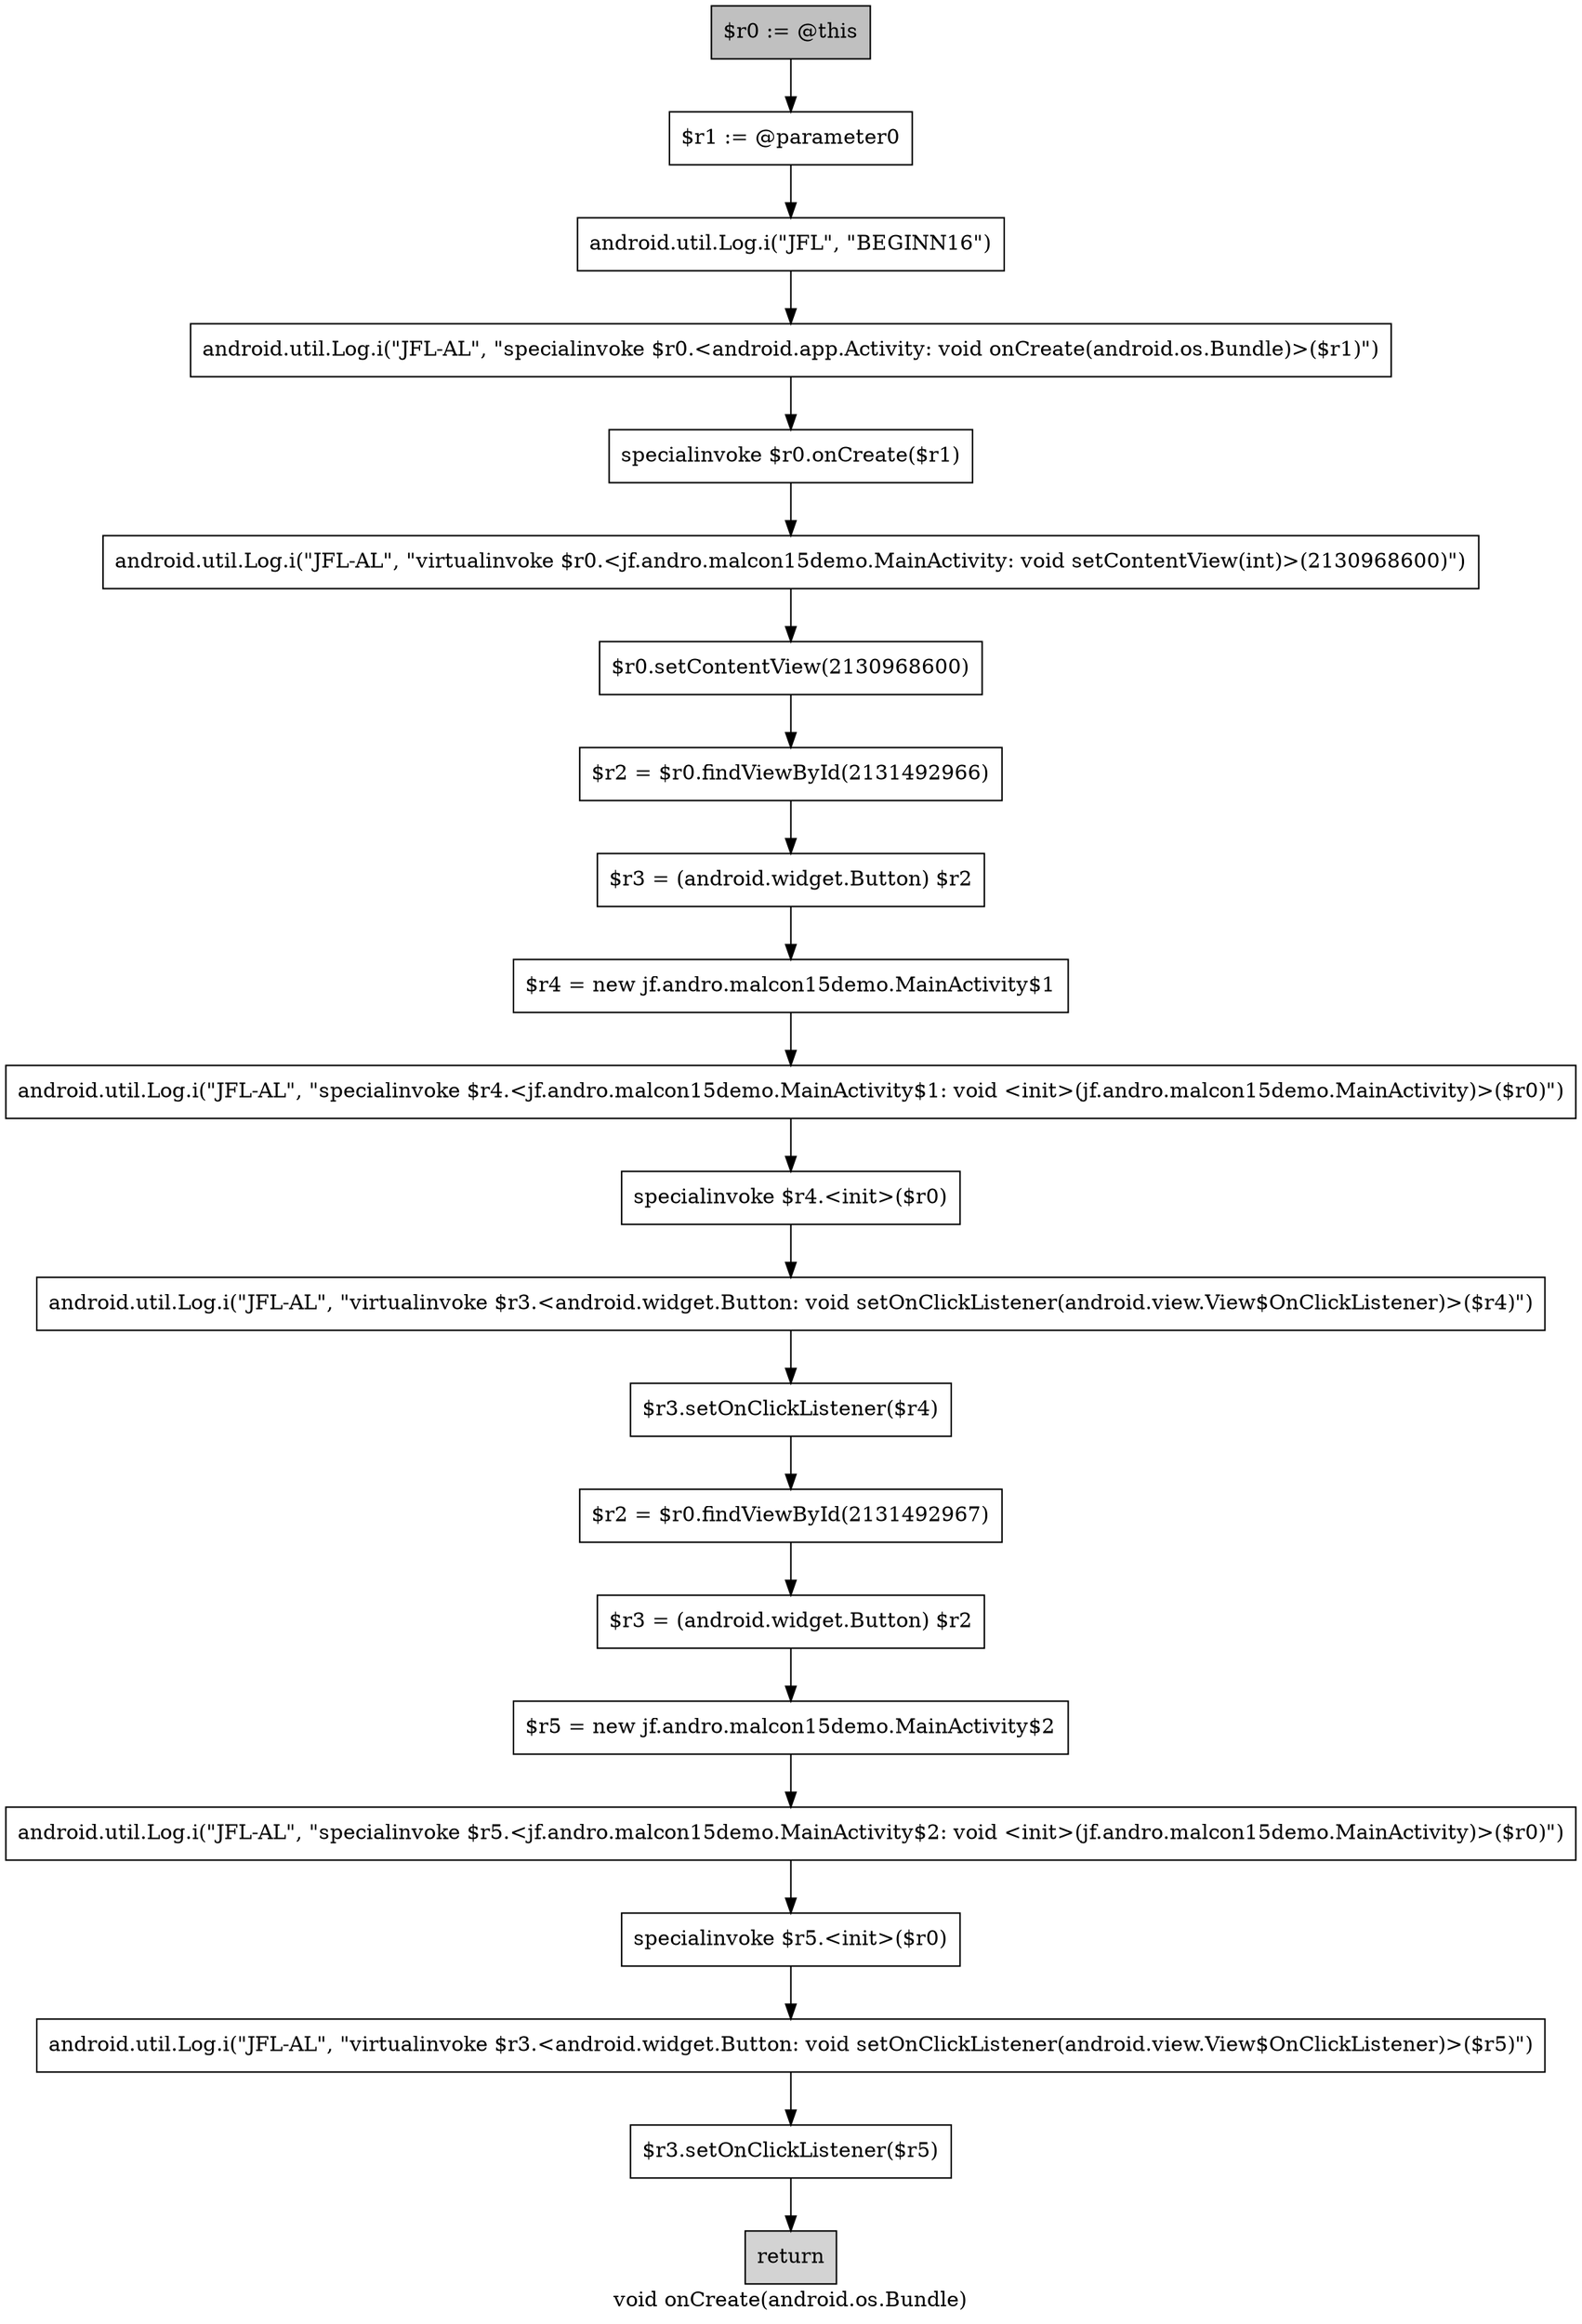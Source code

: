 digraph "<jf.andro.malcon15demo.MainActivity: void onCreate(android.os.Bundle)>" {
    label="void onCreate(android.os.Bundle)";
    node [shape=box];
    "0" [method=23444,key=456421697,style=filled,fillcolor=gray,label="$r0 := @this",];
    "1" [method=23444,key=1642343615,label="$r1 := @parameter0",];
    "0"->"1";
    "2" [method=23444,key=2121161816,invoke_target="<android.util.Log: int i(java.lang.String,java.lang.String)>",invoke_real="<android.util.Log: int i(java.lang.String,java.lang.String)>",label="android.util.Log.i(\"JFL\", \"BEGINN16\")",];
    "1"->"2";
    "3" [method=23444,key=404346306,invoke_target="<android.util.Log: int i(java.lang.String,java.lang.String)>",invoke_real="<android.util.Log: int i(java.lang.String,java.lang.String)>",label="android.util.Log.i(\"JFL-AL\", \"specialinvoke $r0.<android.app.Activity: void onCreate(android.os.Bundle)>($r1)\")",];
    "2"->"3";
    "4" [method=23444,key=948366187,invoke_target="<android.app.Activity: void onCreate(android.os.Bundle)>",invoke_real="<android.app.Activity: void onCreate(android.os.Bundle)>",label="specialinvoke $r0.onCreate($r1)",];
    "3"->"4";
    "5" [method=23444,key=522497258,invoke_target="<android.util.Log: int i(java.lang.String,java.lang.String)>",invoke_real="<android.util.Log: int i(java.lang.String,java.lang.String)>",label="android.util.Log.i(\"JFL-AL\", \"virtualinvoke $r0.<jf.andro.malcon15demo.MainActivity: void setContentView(int)>(2130968600)\")",];
    "4"->"5";
    "6" [method=23444,key=1521016818,invoke_target="<jf.andro.malcon15demo.MainActivity: void setContentView(int)>",invoke_real="<jf.andro.malcon15demo.MainActivity: void setContentView(int)>",label="$r0.setContentView(2130968600)",];
    "5"->"6";
    "7" [method=23444,key=971406966,invoke_target="<jf.andro.malcon15demo.MainActivity: android.view.View findViewById(int)>",invoke_real="<jf.andro.malcon15demo.MainActivity: android.view.View findViewById(int)>",label="$r2 = $r0.findViewById(2131492966)",];
    "6"->"7";
    "8" [method=23444,key=1825398539,label="$r3 = (android.widget.Button) $r2",];
    "7"->"8";
    "9" [method=23444,key=2061271980,label="$r4 = new jf.andro.malcon15demo.MainActivity$1",];
    "8"->"9";
    "10" [method=23444,key=56618521,invoke_target="<android.util.Log: int i(java.lang.String,java.lang.String)>",invoke_real="<android.util.Log: int i(java.lang.String,java.lang.String)>",label="android.util.Log.i(\"JFL-AL\", \"specialinvoke $r4.<jf.andro.malcon15demo.MainActivity$1: void <init>(jf.andro.malcon15demo.MainActivity)>($r0)\")",];
    "9"->"10";
    "11" [method=23444,key=1891845967,invoke_target="<jf.andro.malcon15demo.MainActivity$1: void <init>(jf.andro.malcon15demo.MainActivity)>",invoke_real="<jf.andro.malcon15demo.MainActivity$1: void <init>(jf.andro.malcon15demo.MainActivity)>",label="specialinvoke $r4.<init>($r0)",];
    "10"->"11";
    "12" [method=23444,key=266333878,invoke_target="<android.util.Log: int i(java.lang.String,java.lang.String)>",invoke_real="<android.util.Log: int i(java.lang.String,java.lang.String)>",label="android.util.Log.i(\"JFL-AL\", \"virtualinvoke $r3.<android.widget.Button: void setOnClickListener(android.view.View$OnClickListener)>($r4)\")",];
    "11"->"12";
    "13" [method=23444,key=852130568,invoke_target="<android.widget.Button: void setOnClickListener(android.view.View$OnClickListener)>",invoke_real="<android.widget.Button: void setOnClickListener(jf.andro.malcon15demo.MainActivity$1)>",label="$r3.setOnClickListener($r4)",];
    "12"->"13";
    "14" [method=23444,key=707160973,invoke_target="<jf.andro.malcon15demo.MainActivity: android.view.View findViewById(int)>",invoke_real="<jf.andro.malcon15demo.MainActivity: android.view.View findViewById(int)>",label="$r2 = $r0.findViewById(2131492967)",];
    "13"->"14";
    "15" [method=23444,key=558274956,label="$r3 = (android.widget.Button) $r2",];
    "14"->"15";
    "16" [method=23444,key=1597745502,label="$r5 = new jf.andro.malcon15demo.MainActivity$2",];
    "15"->"16";
    "17" [method=23444,key=1497271626,invoke_target="<android.util.Log: int i(java.lang.String,java.lang.String)>",invoke_real="<android.util.Log: int i(java.lang.String,java.lang.String)>",label="android.util.Log.i(\"JFL-AL\", \"specialinvoke $r5.<jf.andro.malcon15demo.MainActivity$2: void <init>(jf.andro.malcon15demo.MainActivity)>($r0)\")",];
    "16"->"17";
    "18" [method=23444,key=1180228407,invoke_target="<jf.andro.malcon15demo.MainActivity$2: void <init>(jf.andro.malcon15demo.MainActivity)>",invoke_real="<jf.andro.malcon15demo.MainActivity$2: void <init>(jf.andro.malcon15demo.MainActivity)>",label="specialinvoke $r5.<init>($r0)",];
    "17"->"18";
    "19" [method=23444,key=1665608059,invoke_target="<android.util.Log: int i(java.lang.String,java.lang.String)>",invoke_real="<android.util.Log: int i(java.lang.String,java.lang.String)>",label="android.util.Log.i(\"JFL-AL\", \"virtualinvoke $r3.<android.widget.Button: void setOnClickListener(android.view.View$OnClickListener)>($r5)\")",];
    "18"->"19";
    "20" [method=23444,key=725992229,invoke_target="<android.widget.Button: void setOnClickListener(android.view.View$OnClickListener)>",invoke_real="<android.widget.Button: void setOnClickListener(jf.andro.malcon15demo.MainActivity$2)>",label="$r3.setOnClickListener($r5)",];
    "19"->"20";
    "21" [method=23444,key=1046132024,style=filled,fillcolor=lightgray,label="return",];
    "20"->"21";
}
